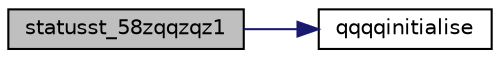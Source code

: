 digraph "statusst_58zqqzqz1"
{
  edge [fontname="Helvetica",fontsize="10",labelfontname="Helvetica",labelfontsize="10"];
  node [fontname="Helvetica",fontsize="10",shape=record];
  rankdir="LR";
  Node1780 [label="statusst_58zqqzqz1",height=0.2,width=0.4,color="black", fillcolor="grey75", style="filled", fontcolor="black"];
  Node1780 -> Node1781 [color="midnightblue",fontsize="10",style="solid",fontname="Helvetica"];
  Node1781 [label="qqqqinitialise",height=0.2,width=0.4,color="black", fillcolor="white", style="filled",URL="$inszt__statusst_8c.html#ab860f96a01c75c73f8c0cafc5ac84896"];
}
